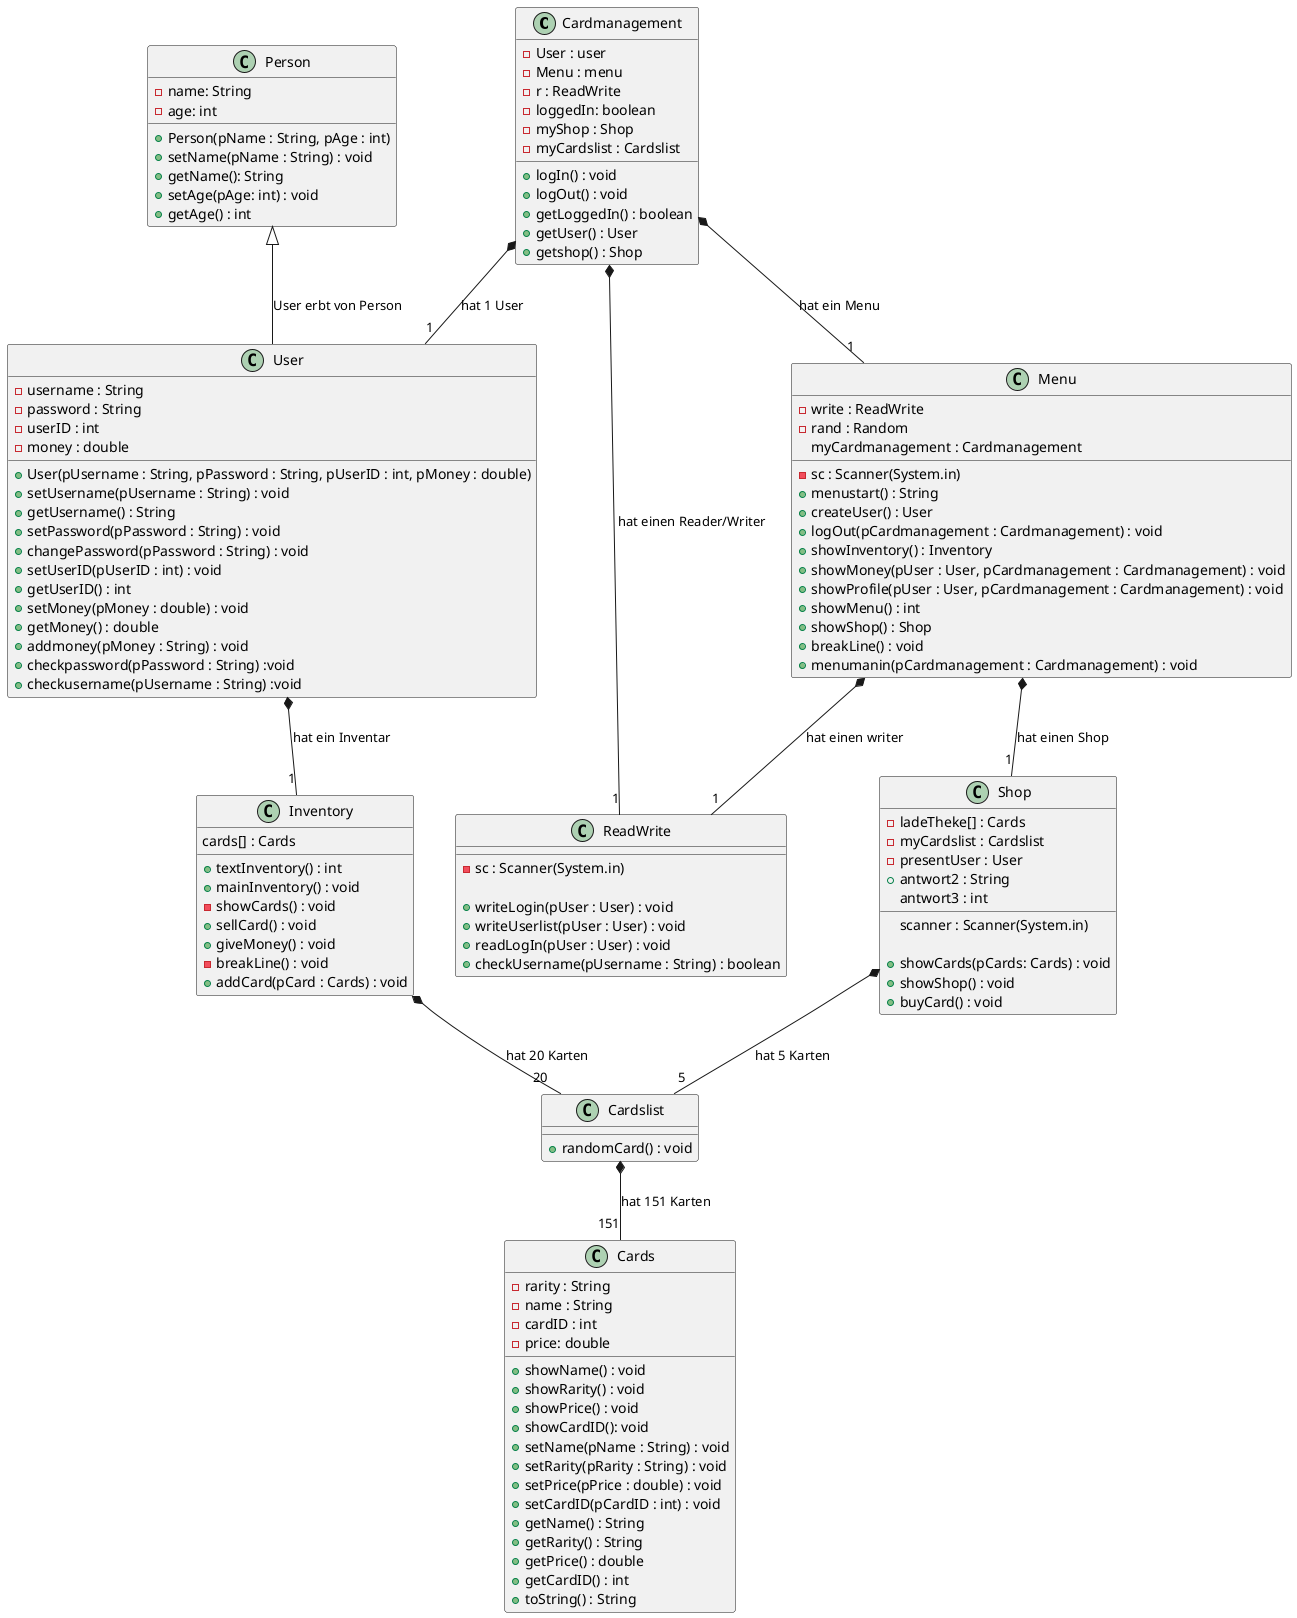 @startuml Klassendiagramm

class Cardmanagement{
    - User : user
    - Menu : menu
    - r : ReadWrite
    - loggedIn: boolean
    - myShop : Shop
    - myCardslist : Cardslist

    +logIn() : void
    +logOut() : void
    +getLoggedIn() : boolean
    +getUser() : User
    +getshop() : Shop
    



}


class Menu{
    -sc : Scanner(System.in)
    -write : ReadWrite
    -rand : Random
    myCardmanagement : Cardmanagement

    +menustart() : String
    +createUser() : User
    +logOut(pCardmanagement : Cardmanagement) : void
    +showInventory() : Inventory
    +showMoney(pUser : User, pCardmanagement : Cardmanagement) : void
    +showProfile(pUser : User, pCardmanagement : Cardmanagement) : void
    +showMenu() : int
    +showShop() : Shop
    +breakLine() : void
    +menumanin(pCardmanagement : Cardmanagement) : void


}


class Shop{
    -ladeTheke[] : Cards
    -myCardslist : Cardslist
    -presentUser : User 
    +antwort2 : String
    antwort3 : int
    scanner : Scanner(System.in)
    
    +showCards(pCards: Cards) : void
    +showShop() : void
    +buyCard() : void

}


class User{
    -username : String
    -password : String
    -userID : int
    -money : double


    +User(pUsername : String, pPassword : String, pUserID : int, pMoney : double)
    +setUsername(pUsername : String) : void
    +getUsername() : String
    +setPassword(pPassword : String) : void
    +changePassword(pPassword : String) : void
    +setUserID(pUserID : int) : void
    +getUserID() : int
    +setMoney(pMoney : double) : void
    +getMoney() : double
    +addmoney(pMoney : String) : void
    +checkpassword(pPassword : String) :void
    +checkusername(pUsername : String) :void

}


class Person{
    -name: String
    -age: int

    +Person(pName : String, pAge : int)
    +setName(pName : String) : void
    +getName(): String
    +setAge(pAge: int) : void
    +getAge() : int
}


class Cards{
    -rarity : String
    -name : String
    -cardID : int
    -price: double

    +showName() : void
    +showRarity() : void
    +showPrice() : void
    +showCardID(): void
    +setName(pName : String) : void
    +setRarity(pRarity : String) : void
    +setPrice(pPrice : double) : void
    +setCardID(pCardID : int) : void
    +getName() : String
    +getRarity() : String
    +getPrice() : double
    +getCardID() : int
    +toString() : String
}


class Inventory{
    cards[] : Cards

    +textInventory() : int 
    +mainInventory() : void
    -showCards() : void
    +sellCard() : void
    +giveMoney() : void
    -breakLine() : void
    +addCard(pCard : Cards) : void
}


class Cardslist{
    +randomCard() : void
}

class ReadWrite{
    - sc : Scanner(System.in)

    + writeLogin(pUser : User) : void
    + writeUserlist(pUser : User) : void
    + readLogIn(pUser : User) : void
    + checkUsername(pUsername : String) : boolean
}

Cardmanagement *-- "1" Menu : hat ein Menu
Cardmanagement *-- "1" ReadWrite : hat einen Reader/Writer 
User *-- "1" Inventory : hat ein Inventar
Cardmanagement *-- "1" User : hat 1 User
Menu *-- "1" Shop : hat einen Shop
Menu *-- "1" ReadWrite : hat einen writer
Shop *-- "5" Cardslist : hat 5 Karten 
Inventory *-- "20" Cardslist : hat 20 Karten
Cardslist *-- "151" Cards : hat 151 Karten
Person <|-- User : User erbt von Person

@enduml